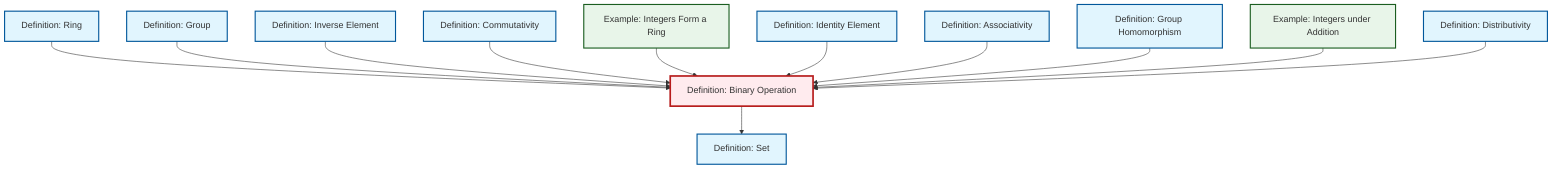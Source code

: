 graph TD
    classDef definition fill:#e1f5fe,stroke:#01579b,stroke-width:2px
    classDef theorem fill:#f3e5f5,stroke:#4a148c,stroke-width:2px
    classDef axiom fill:#fff3e0,stroke:#e65100,stroke-width:2px
    classDef example fill:#e8f5e9,stroke:#1b5e20,stroke-width:2px
    classDef current fill:#ffebee,stroke:#b71c1c,stroke-width:3px
    ex-integers-ring["Example: Integers Form a Ring"]:::example
    def-distributivity["Definition: Distributivity"]:::definition
    ex-integers-addition["Example: Integers under Addition"]:::example
    def-ring["Definition: Ring"]:::definition
    def-group["Definition: Group"]:::definition
    def-associativity["Definition: Associativity"]:::definition
    def-identity-element["Definition: Identity Element"]:::definition
    def-set["Definition: Set"]:::definition
    def-homomorphism["Definition: Group Homomorphism"]:::definition
    def-commutativity["Definition: Commutativity"]:::definition
    def-inverse-element["Definition: Inverse Element"]:::definition
    def-binary-operation["Definition: Binary Operation"]:::definition
    def-ring --> def-binary-operation
    def-group --> def-binary-operation
    def-inverse-element --> def-binary-operation
    def-binary-operation --> def-set
    def-commutativity --> def-binary-operation
    ex-integers-ring --> def-binary-operation
    def-identity-element --> def-binary-operation
    def-associativity --> def-binary-operation
    def-homomorphism --> def-binary-operation
    ex-integers-addition --> def-binary-operation
    def-distributivity --> def-binary-operation
    class def-binary-operation current